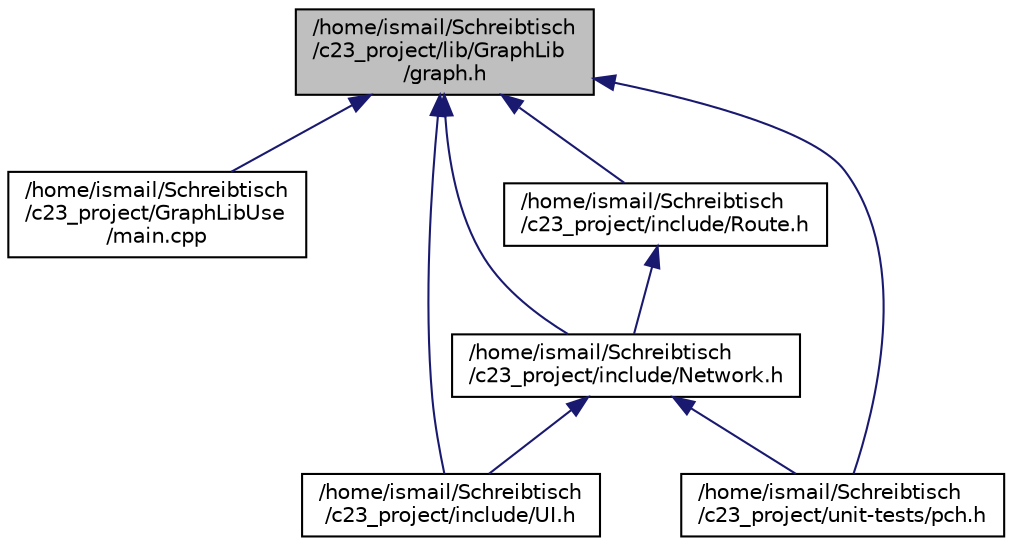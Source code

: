 digraph "/home/ismail/Schreibtisch/c23_project/lib/GraphLib/graph.h"
{
 // LATEX_PDF_SIZE
  edge [fontname="Helvetica",fontsize="10",labelfontname="Helvetica",labelfontsize="10"];
  node [fontname="Helvetica",fontsize="10",shape=record];
  Node1 [label="/home/ismail/Schreibtisch\l/c23_project/lib/GraphLib\l/graph.h",height=0.2,width=0.4,color="black", fillcolor="grey75", style="filled", fontcolor="black",tooltip=" "];
  Node1 -> Node2 [dir="back",color="midnightblue",fontsize="10",style="solid",fontname="Helvetica"];
  Node2 [label="/home/ismail/Schreibtisch\l/c23_project/GraphLibUse\l/main.cpp",height=0.2,width=0.4,color="black", fillcolor="white", style="filled",URL="$_graph_lib_use_2main_8cpp.html",tooltip=" "];
  Node1 -> Node3 [dir="back",color="midnightblue",fontsize="10",style="solid",fontname="Helvetica"];
  Node3 [label="/home/ismail/Schreibtisch\l/c23_project/include/Network.h",height=0.2,width=0.4,color="black", fillcolor="white", style="filled",URL="$_network_8h_source.html",tooltip=" "];
  Node3 -> Node4 [dir="back",color="midnightblue",fontsize="10",style="solid",fontname="Helvetica"];
  Node4 [label="/home/ismail/Schreibtisch\l/c23_project/include/UI.h",height=0.2,width=0.4,color="black", fillcolor="white", style="filled",URL="$_u_i_8h_source.html",tooltip=" "];
  Node3 -> Node5 [dir="back",color="midnightblue",fontsize="10",style="solid",fontname="Helvetica"];
  Node5 [label="/home/ismail/Schreibtisch\l/c23_project/unit-tests/pch.h",height=0.2,width=0.4,color="black", fillcolor="white", style="filled",URL="$pch_8h_source.html",tooltip=" "];
  Node1 -> Node6 [dir="back",color="midnightblue",fontsize="10",style="solid",fontname="Helvetica"];
  Node6 [label="/home/ismail/Schreibtisch\l/c23_project/include/Route.h",height=0.2,width=0.4,color="black", fillcolor="white", style="filled",URL="$_route_8h_source.html",tooltip=" "];
  Node6 -> Node3 [dir="back",color="midnightblue",fontsize="10",style="solid",fontname="Helvetica"];
  Node1 -> Node4 [dir="back",color="midnightblue",fontsize="10",style="solid",fontname="Helvetica"];
  Node1 -> Node5 [dir="back",color="midnightblue",fontsize="10",style="solid",fontname="Helvetica"];
}
